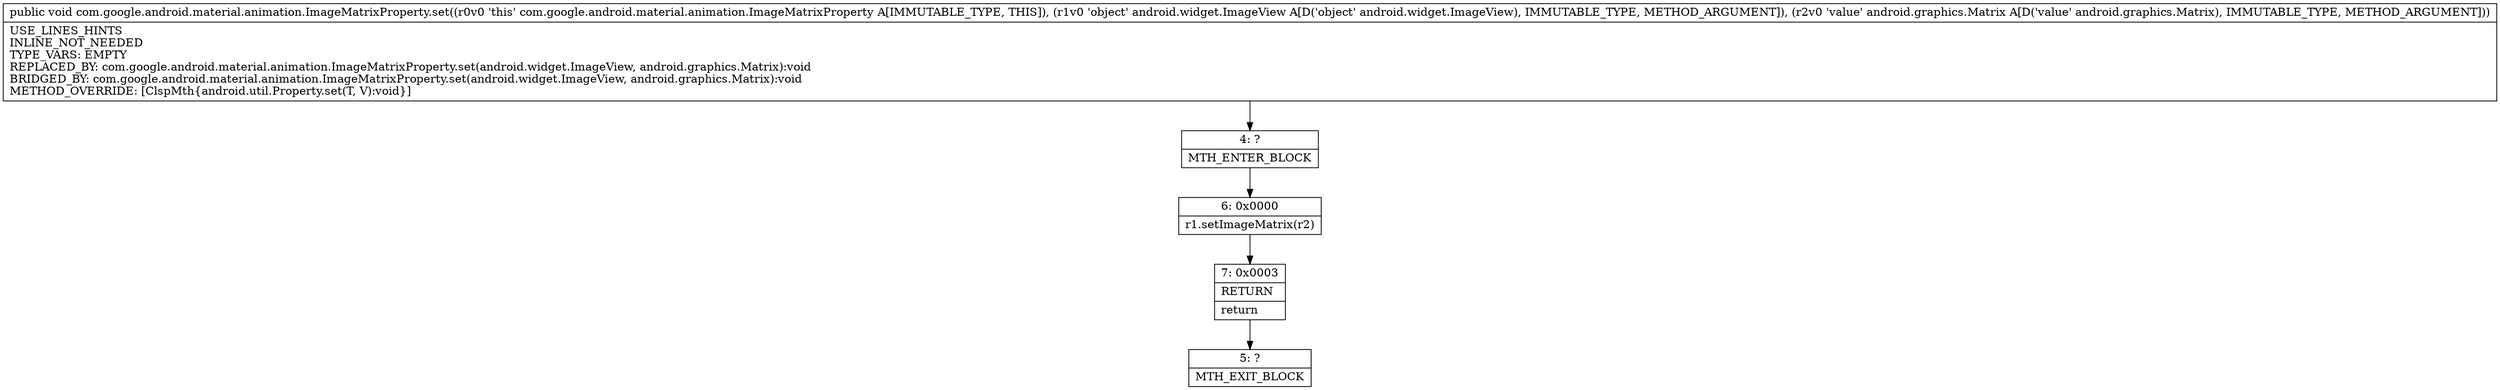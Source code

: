 digraph "CFG forcom.google.android.material.animation.ImageMatrixProperty.set(Landroid\/widget\/ImageView;Landroid\/graphics\/Matrix;)V" {
Node_4 [shape=record,label="{4\:\ ?|MTH_ENTER_BLOCK\l}"];
Node_6 [shape=record,label="{6\:\ 0x0000|r1.setImageMatrix(r2)\l}"];
Node_7 [shape=record,label="{7\:\ 0x0003|RETURN\l|return\l}"];
Node_5 [shape=record,label="{5\:\ ?|MTH_EXIT_BLOCK\l}"];
MethodNode[shape=record,label="{public void com.google.android.material.animation.ImageMatrixProperty.set((r0v0 'this' com.google.android.material.animation.ImageMatrixProperty A[IMMUTABLE_TYPE, THIS]), (r1v0 'object' android.widget.ImageView A[D('object' android.widget.ImageView), IMMUTABLE_TYPE, METHOD_ARGUMENT]), (r2v0 'value' android.graphics.Matrix A[D('value' android.graphics.Matrix), IMMUTABLE_TYPE, METHOD_ARGUMENT]))  | USE_LINES_HINTS\lINLINE_NOT_NEEDED\lTYPE_VARS: EMPTY\lREPLACED_BY: com.google.android.material.animation.ImageMatrixProperty.set(android.widget.ImageView, android.graphics.Matrix):void\lBRIDGED_BY: com.google.android.material.animation.ImageMatrixProperty.set(android.widget.ImageView, android.graphics.Matrix):void\lMETHOD_OVERRIDE: [ClspMth\{android.util.Property.set(T, V):void\}]\l}"];
MethodNode -> Node_4;Node_4 -> Node_6;
Node_6 -> Node_7;
Node_7 -> Node_5;
}

